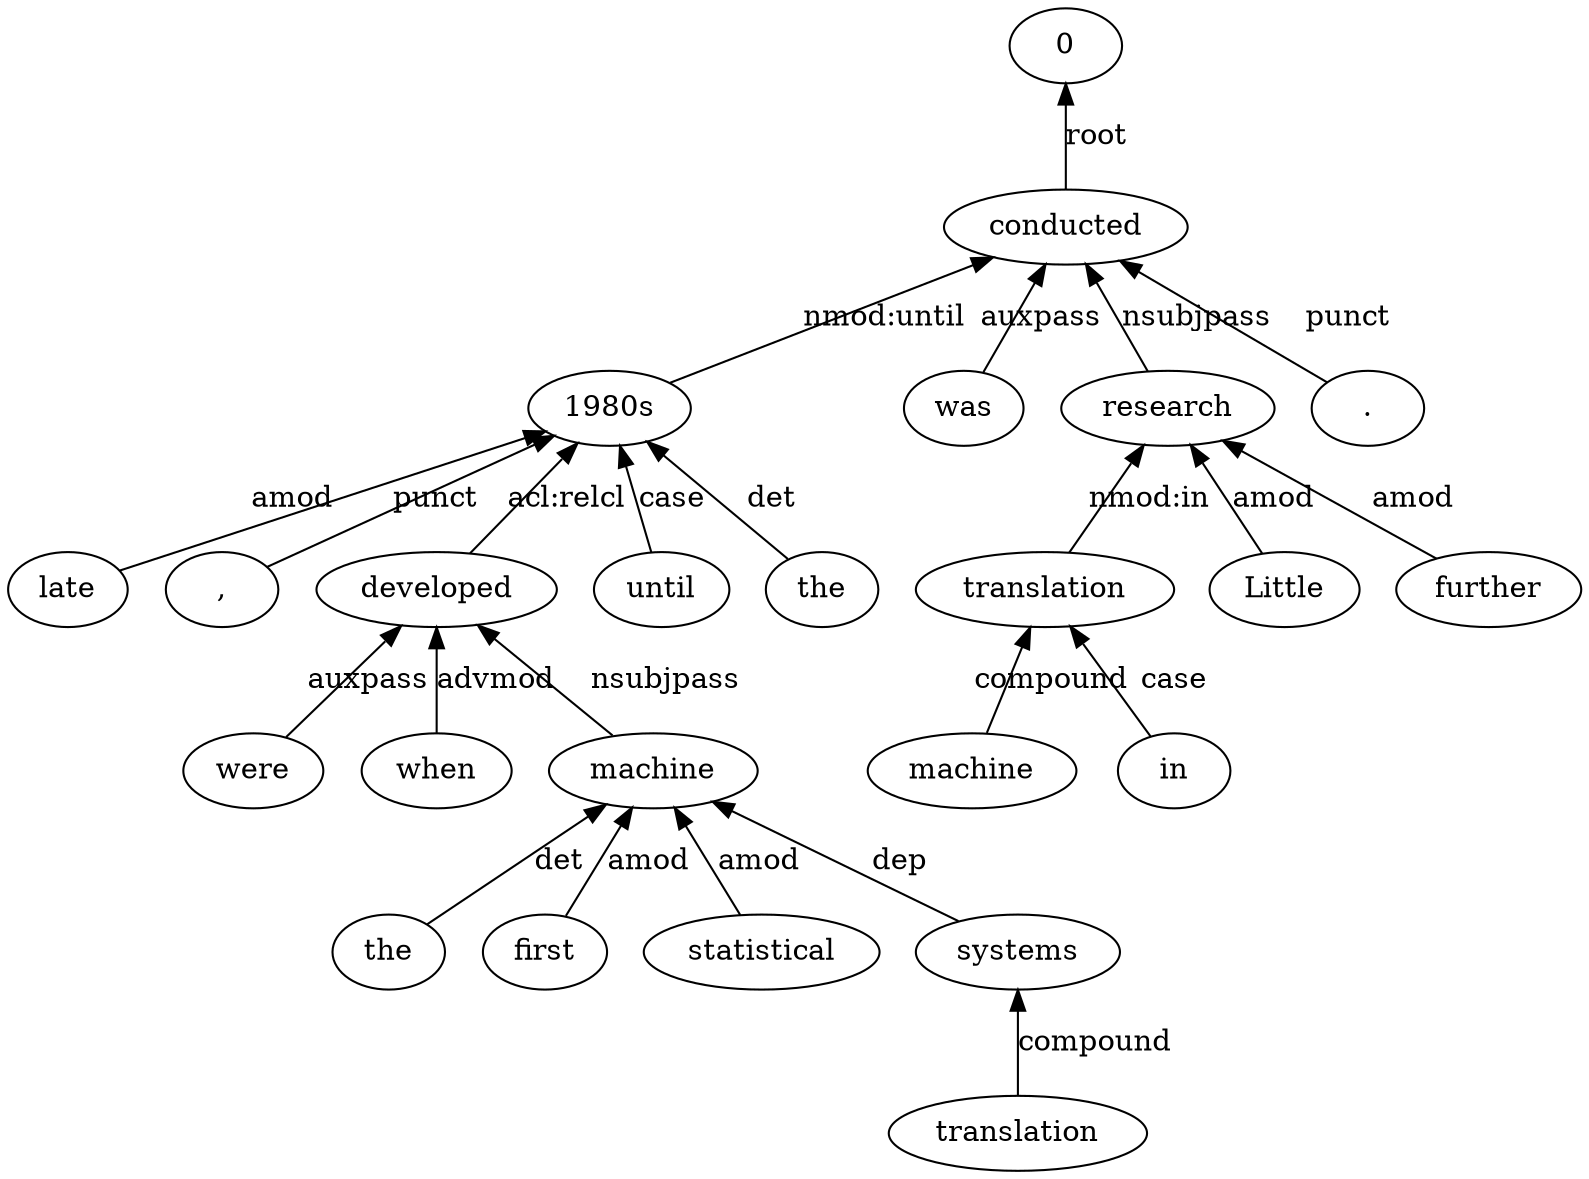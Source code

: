 digraph G {
fontsize="9.5";
layout=dot;
margin=0;
rankdir=BT;
splines=false;
1 [label="Little"];
2 [label="further"];
3 [label="research"];
4 [label="in"];
5 [label="machine"];
6 [label="translation"];
7 [label="was"];
8 [label="conducted"];
9 [label="until"];
10 [label="the"];
11 [label="late"];
12 [label="1980s"];
13 [label=","];
14 [label="when"];
15 [label="the"];
16 [label="first"];
17 [label="statistical"];
18 [label="machine"];
19 [label="translation"];
20 [label="systems"];
21 [label="were"];
22 [label="developed"];
23 [label="."];
8 -> 0  [label="root"];
1 -> 3  [label="amod"];
2 -> 3  [label="amod"];
3 -> 8  [label="nsubjpass"];
4 -> 6  [label="case"];
5 -> 6  [label="compound"];
6 -> 3  [label="nmod:in"];
7 -> 8  [label="auxpass"];
9 -> 12  [label="case"];
10 -> 12  [label="det"];
11 -> 12  [label="amod"];
12 -> 8  [label="nmod:until"];
13 -> 12  [label="punct"];
14 -> 22  [label="advmod"];
15 -> 18  [label="det"];
16 -> 18  [label="amod"];
17 -> 18  [label="amod"];
18 -> 22  [label="nsubjpass"];
19 -> 20  [label="compound"];
20 -> 18  [label="dep"];
21 -> 22  [label="auxpass"];
22 -> 12  [label="acl:relcl"];
23 -> 8  [label="punct"];
}
